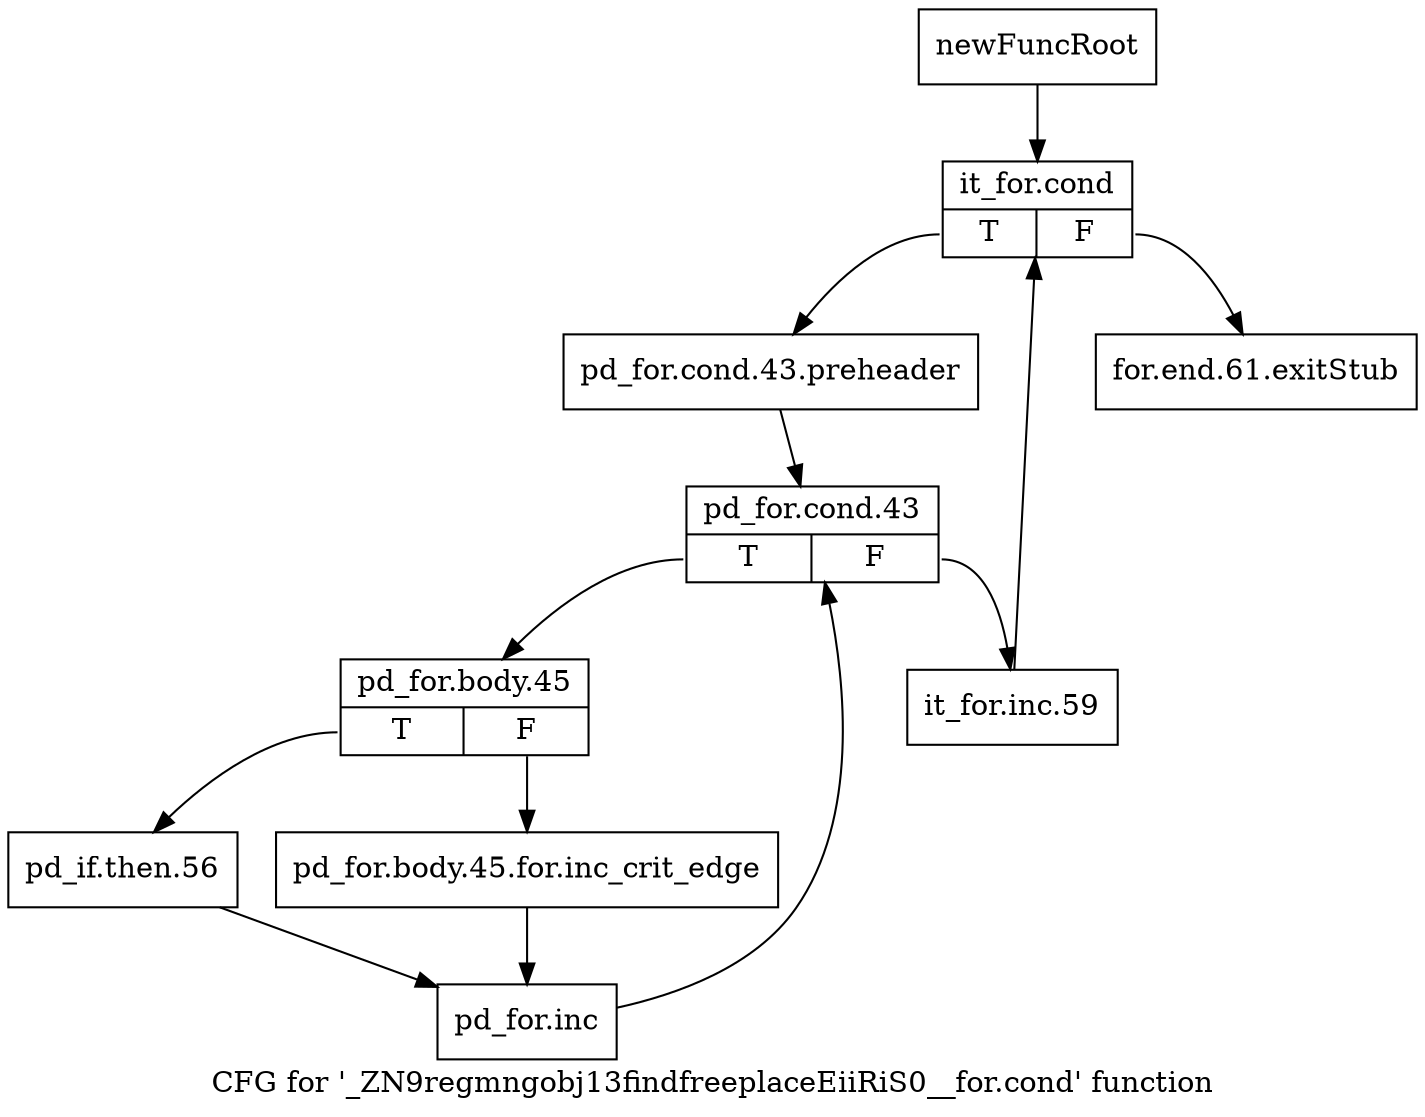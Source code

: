 digraph "CFG for '_ZN9regmngobj13findfreeplaceEiiRiS0__for.cond' function" {
	label="CFG for '_ZN9regmngobj13findfreeplaceEiiRiS0__for.cond' function";

	Node0x23ff7a0 [shape=record,label="{newFuncRoot}"];
	Node0x23ff7a0 -> Node0x2441e50;
	Node0x2441e00 [shape=record,label="{for.end.61.exitStub}"];
	Node0x2441e50 [shape=record,label="{it_for.cond|{<s0>T|<s1>F}}"];
	Node0x2441e50:s0 -> Node0x2441ea0;
	Node0x2441e50:s1 -> Node0x2441e00;
	Node0x2441ea0 [shape=record,label="{pd_for.cond.43.preheader}"];
	Node0x2441ea0 -> Node0x2441ef0;
	Node0x2441ef0 [shape=record,label="{pd_for.cond.43|{<s0>T|<s1>F}}"];
	Node0x2441ef0:s0 -> Node0x2441f90;
	Node0x2441ef0:s1 -> Node0x2441f40;
	Node0x2441f40 [shape=record,label="{it_for.inc.59}"];
	Node0x2441f40 -> Node0x2441e50;
	Node0x2441f90 [shape=record,label="{pd_for.body.45|{<s0>T|<s1>F}}"];
	Node0x2441f90:s0 -> Node0x2442030;
	Node0x2441f90:s1 -> Node0x2441fe0;
	Node0x2441fe0 [shape=record,label="{pd_for.body.45.for.inc_crit_edge}"];
	Node0x2441fe0 -> Node0x2442080;
	Node0x2442030 [shape=record,label="{pd_if.then.56}"];
	Node0x2442030 -> Node0x2442080;
	Node0x2442080 [shape=record,label="{pd_for.inc}"];
	Node0x2442080 -> Node0x2441ef0;
}
